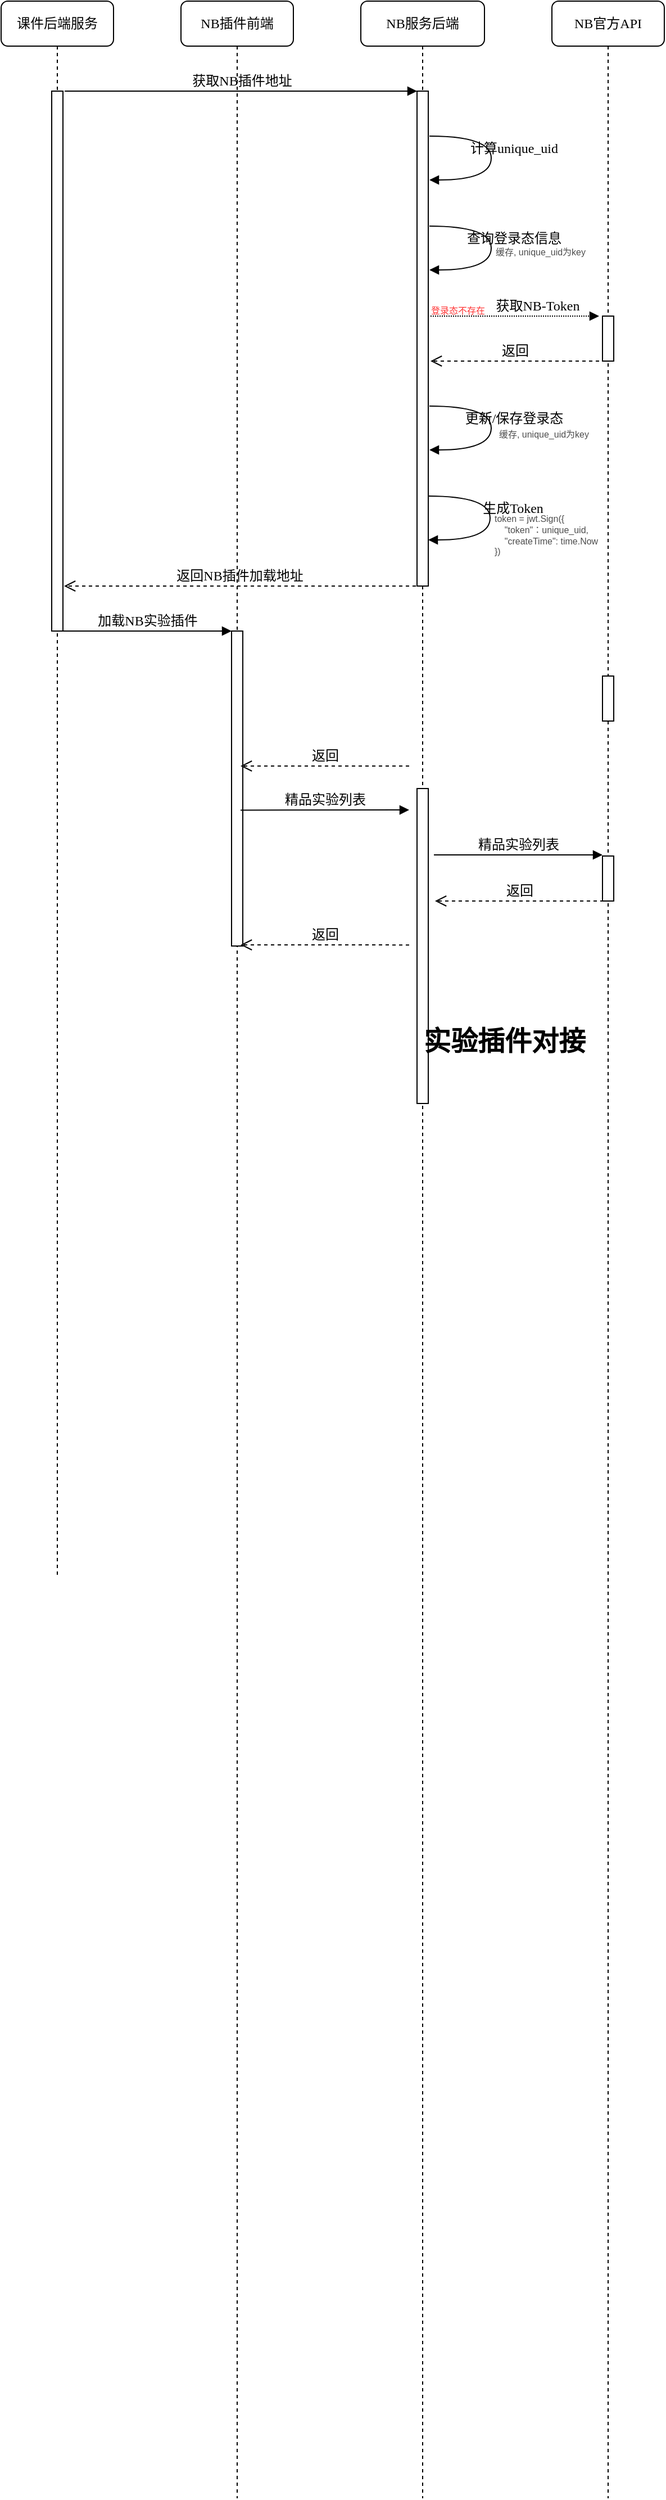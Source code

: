 <mxfile version="24.7.7">
  <diagram name="第 1 页" id="R11ki24l0IiZ1_yi1Dwo">
    <mxGraphModel dx="500" dy="295" grid="1" gridSize="10" guides="1" tooltips="1" connect="1" arrows="1" fold="1" page="1" pageScale="1" pageWidth="827" pageHeight="1169" math="0" shadow="0">
      <root>
        <mxCell id="0" />
        <mxCell id="1" parent="0" />
        <mxCell id="tGxa9McU4CZV0gH0aVvl-40" value="课件后端服务" style="shape=umlLifeline;perimeter=lifelinePerimeter;whiteSpace=wrap;html=1;container=1;collapsible=0;recursiveResize=0;outlineConnect=0;rounded=1;shadow=0;comic=0;labelBackgroundColor=none;strokeWidth=1;fontFamily=Verdana;fontSize=12;align=center;" vertex="1" parent="1">
          <mxGeometry x="400" y="80" width="100" height="1400" as="geometry" />
        </mxCell>
        <mxCell id="tGxa9McU4CZV0gH0aVvl-41" value="" style="html=1;points=[];perimeter=orthogonalPerimeter;rounded=0;shadow=0;comic=0;labelBackgroundColor=none;strokeWidth=1;fontFamily=Verdana;fontSize=12;align=center;" vertex="1" parent="tGxa9McU4CZV0gH0aVvl-40">
          <mxGeometry x="45" y="80" width="10" height="480" as="geometry" />
        </mxCell>
        <mxCell id="tGxa9McU4CZV0gH0aVvl-43" value="NB插件前端" style="shape=umlLifeline;perimeter=lifelinePerimeter;whiteSpace=wrap;html=1;container=1;collapsible=0;recursiveResize=0;outlineConnect=0;rounded=1;shadow=0;comic=0;labelBackgroundColor=none;strokeWidth=1;fontFamily=Verdana;fontSize=12;align=center;" vertex="1" parent="1">
          <mxGeometry x="560" y="80" width="100" height="2220" as="geometry" />
        </mxCell>
        <mxCell id="tGxa9McU4CZV0gH0aVvl-122" value="" style="html=1;points=[];perimeter=orthogonalPerimeter;rounded=0;shadow=0;comic=0;labelBackgroundColor=none;strokeWidth=1;fontFamily=Verdana;fontSize=12;align=center;" vertex="1" parent="tGxa9McU4CZV0gH0aVvl-43">
          <mxGeometry x="45" y="560" width="10" height="280" as="geometry" />
        </mxCell>
        <mxCell id="tGxa9McU4CZV0gH0aVvl-52" value="NB服务后端" style="shape=umlLifeline;perimeter=lifelinePerimeter;whiteSpace=wrap;html=1;container=1;collapsible=0;recursiveResize=0;outlineConnect=0;rounded=1;shadow=0;comic=0;labelBackgroundColor=none;strokeWidth=1;fontFamily=Verdana;fontSize=12;align=center;" vertex="1" parent="1">
          <mxGeometry x="720" y="80" width="110" height="2220" as="geometry" />
        </mxCell>
        <mxCell id="tGxa9McU4CZV0gH0aVvl-53" value="" style="html=1;points=[];perimeter=orthogonalPerimeter;rounded=0;shadow=0;comic=0;labelBackgroundColor=none;strokeWidth=1;fontFamily=Verdana;fontSize=12;align=center;" vertex="1" parent="tGxa9McU4CZV0gH0aVvl-52">
          <mxGeometry x="50" y="80" width="10" height="440" as="geometry" />
        </mxCell>
        <mxCell id="tGxa9McU4CZV0gH0aVvl-54" value="" style="html=1;points=[];perimeter=orthogonalPerimeter;rounded=0;shadow=0;comic=0;labelBackgroundColor=none;strokeWidth=1;fontFamily=Verdana;fontSize=12;align=center;" vertex="1" parent="tGxa9McU4CZV0gH0aVvl-52">
          <mxGeometry x="50" y="700" width="10" height="280" as="geometry" />
        </mxCell>
        <mxCell id="tGxa9McU4CZV0gH0aVvl-117" value="登录态不存在" style="text;html=1;align=center;verticalAlign=middle;whiteSpace=wrap;rounded=0;fontSize=8;fontColor=#FF3333;" vertex="1" parent="tGxa9McU4CZV0gH0aVvl-52">
          <mxGeometry x="60" y="270" width="53" height="10" as="geometry" />
        </mxCell>
        <mxCell id="tGxa9McU4CZV0gH0aVvl-58" value="NB官方API" style="shape=umlLifeline;perimeter=lifelinePerimeter;whiteSpace=wrap;html=1;container=1;collapsible=0;recursiveResize=0;outlineConnect=0;rounded=1;shadow=0;comic=0;labelBackgroundColor=none;strokeWidth=1;fontFamily=Verdana;fontSize=12;align=center;" vertex="1" parent="1">
          <mxGeometry x="890" y="80" width="100" height="2220" as="geometry" />
        </mxCell>
        <mxCell id="tGxa9McU4CZV0gH0aVvl-59" value="" style="html=1;points=[];perimeter=orthogonalPerimeter;rounded=0;shadow=0;comic=0;labelBackgroundColor=none;strokeWidth=1;fontFamily=Verdana;fontSize=12;align=center;" vertex="1" parent="tGxa9McU4CZV0gH0aVvl-58">
          <mxGeometry x="45" y="280" width="10" height="40" as="geometry" />
        </mxCell>
        <mxCell id="tGxa9McU4CZV0gH0aVvl-60" value="" style="html=1;points=[];perimeter=orthogonalPerimeter;rounded=0;shadow=0;comic=0;labelBackgroundColor=none;strokeWidth=1;fontFamily=Verdana;fontSize=12;align=center;" vertex="1" parent="tGxa9McU4CZV0gH0aVvl-58">
          <mxGeometry x="45" y="600" width="10" height="40" as="geometry" />
        </mxCell>
        <mxCell id="tGxa9McU4CZV0gH0aVvl-61" value="精品实验列表" style="html=1;verticalAlign=bottom;endArrow=block;entryX=0;entryY=0;labelBackgroundColor=none;fontFamily=Verdana;fontSize=12;edgeStyle=elbowEdgeStyle;elbow=vertical;" edge="1" parent="tGxa9McU4CZV0gH0aVvl-58">
          <mxGeometry relative="1" as="geometry">
            <mxPoint x="-105" y="759" as="sourcePoint" />
            <mxPoint x="45" y="759" as="targetPoint" />
          </mxGeometry>
        </mxCell>
        <mxCell id="tGxa9McU4CZV0gH0aVvl-62" value="返回" style="html=1;verticalAlign=bottom;endArrow=open;dashed=1;endSize=8;labelBackgroundColor=none;fontFamily=Verdana;fontSize=12;edgeStyle=elbowEdgeStyle;elbow=vertical;" edge="1" parent="tGxa9McU4CZV0gH0aVvl-58">
          <mxGeometry x="-0.003" relative="1" as="geometry">
            <mxPoint x="-104" y="800" as="targetPoint" />
            <Array as="points" />
            <mxPoint x="46" y="800" as="sourcePoint" />
            <mxPoint as="offset" />
          </mxGeometry>
        </mxCell>
        <mxCell id="tGxa9McU4CZV0gH0aVvl-63" value="" style="html=1;points=[];perimeter=orthogonalPerimeter;rounded=0;shadow=0;comic=0;labelBackgroundColor=none;strokeWidth=1;fontFamily=Verdana;fontSize=12;align=center;" vertex="1" parent="tGxa9McU4CZV0gH0aVvl-58">
          <mxGeometry x="45" y="760" width="10" height="40" as="geometry" />
        </mxCell>
        <mxCell id="tGxa9McU4CZV0gH0aVvl-120" value="缓存, unique_uid为key" style="text;html=1;align=center;verticalAlign=middle;whiteSpace=wrap;rounded=0;fontSize=8;fontColor=#4D4D4D;" vertex="1" parent="tGxa9McU4CZV0gH0aVvl-58">
          <mxGeometry x="-50" y="380" width="86" height="10" as="geometry" />
        </mxCell>
        <mxCell id="tGxa9McU4CZV0gH0aVvl-67" value="计算unique_uid" style="html=1;verticalAlign=bottom;endArrow=block;labelBackgroundColor=none;fontFamily=Verdana;fontSize=12;elbow=vertical;edgeStyle=orthogonalEdgeStyle;curved=1;exitX=1.038;exitY=0.345;exitPerimeter=0;entryX=1.027;entryY=0.831;entryDx=0;entryDy=0;entryPerimeter=0;" edge="1" parent="1">
          <mxGeometry x="0.007" y="20" relative="1" as="geometry">
            <mxPoint x="781" y="200" as="sourcePoint" />
            <mxPoint x="781" y="239" as="targetPoint" />
            <Array as="points">
              <mxPoint x="836" y="200" />
              <mxPoint x="836" y="239" />
            </Array>
            <mxPoint as="offset" />
          </mxGeometry>
        </mxCell>
        <mxCell id="tGxa9McU4CZV0gH0aVvl-68" value="获取NB-Token" style="html=1;verticalAlign=bottom;endArrow=block;labelBackgroundColor=none;fontFamily=Verdana;fontSize=12;edgeStyle=elbowEdgeStyle;elbow=vertical;dashed=1;dashPattern=1 1;" edge="1" parent="1">
          <mxGeometry x="0.267" relative="1" as="geometry">
            <mxPoint x="782" y="360" as="sourcePoint" />
            <Array as="points">
              <mxPoint x="837" y="360" />
              <mxPoint x="847" y="420" />
              <mxPoint x="887" y="430" />
              <mxPoint x="867" y="390" />
              <mxPoint x="787" y="280" />
            </Array>
            <mxPoint x="932" y="360" as="targetPoint" />
            <mxPoint as="offset" />
          </mxGeometry>
        </mxCell>
        <mxCell id="tGxa9McU4CZV0gH0aVvl-69" value="返回" style="html=1;verticalAlign=bottom;endArrow=open;dashed=1;endSize=8;labelBackgroundColor=none;fontFamily=Verdana;fontSize=12;edgeStyle=elbowEdgeStyle;elbow=vertical;" edge="1" parent="1">
          <mxGeometry x="0.003" relative="1" as="geometry">
            <mxPoint x="782" y="400.0" as="targetPoint" />
            <Array as="points" />
            <mxPoint x="932" y="400.0" as="sourcePoint" />
            <mxPoint as="offset" />
          </mxGeometry>
        </mxCell>
        <mxCell id="tGxa9McU4CZV0gH0aVvl-70" value="更新/保存登录态" style="html=1;verticalAlign=bottom;endArrow=block;labelBackgroundColor=none;fontFamily=Verdana;fontSize=12;elbow=vertical;edgeStyle=orthogonalEdgeStyle;curved=1;exitX=1.038;exitY=0.345;exitPerimeter=0;entryX=1.027;entryY=0.831;entryDx=0;entryDy=0;entryPerimeter=0;" edge="1" parent="1">
          <mxGeometry x="0.007" y="20" relative="1" as="geometry">
            <mxPoint x="781" y="440" as="sourcePoint" />
            <mxPoint x="781" y="479" as="targetPoint" />
            <Array as="points">
              <mxPoint x="836" y="440" />
              <mxPoint x="836" y="479" />
            </Array>
            <mxPoint as="offset" />
          </mxGeometry>
        </mxCell>
        <mxCell id="tGxa9McU4CZV0gH0aVvl-71" value="返回NB插件加载地址" style="html=1;verticalAlign=bottom;endArrow=open;dashed=1;endSize=8;labelBackgroundColor=none;fontFamily=Verdana;fontSize=12;edgeStyle=elbowEdgeStyle;elbow=vertical;" edge="1" parent="1">
          <mxGeometry x="0.003" relative="1" as="geometry">
            <mxPoint x="456" y="600" as="targetPoint" />
            <Array as="points" />
            <mxPoint x="769" y="600" as="sourcePoint" />
            <mxPoint as="offset" />
          </mxGeometry>
        </mxCell>
        <mxCell id="tGxa9McU4CZV0gH0aVvl-75" value="返回" style="html=1;verticalAlign=bottom;endArrow=open;dashed=1;endSize=8;labelBackgroundColor=none;fontFamily=Verdana;fontSize=12;edgeStyle=elbowEdgeStyle;elbow=vertical;" edge="1" parent="1">
          <mxGeometry x="-0.003" relative="1" as="geometry">
            <mxPoint x="613" y="760" as="targetPoint" />
            <Array as="points" />
            <mxPoint x="763" y="760" as="sourcePoint" />
            <mxPoint as="offset" />
          </mxGeometry>
        </mxCell>
        <mxCell id="tGxa9McU4CZV0gH0aVvl-76" value="精品实验列表" style="html=1;verticalAlign=bottom;endArrow=block;entryX=0;entryY=0;labelBackgroundColor=none;fontFamily=Verdana;fontSize=12;edgeStyle=elbowEdgeStyle;elbow=vertical;" edge="1" parent="1">
          <mxGeometry relative="1" as="geometry">
            <mxPoint x="613" y="799.21" as="sourcePoint" />
            <mxPoint x="763" y="799.21" as="targetPoint" />
          </mxGeometry>
        </mxCell>
        <mxCell id="tGxa9McU4CZV0gH0aVvl-77" value="返回" style="html=1;verticalAlign=bottom;endArrow=open;dashed=1;endSize=8;labelBackgroundColor=none;fontFamily=Verdana;fontSize=12;edgeStyle=elbowEdgeStyle;elbow=vertical;" edge="1" parent="1">
          <mxGeometry x="-0.003" relative="1" as="geometry">
            <mxPoint x="613" y="919.07" as="targetPoint" />
            <Array as="points" />
            <mxPoint x="763" y="919.07" as="sourcePoint" />
            <mxPoint as="offset" />
          </mxGeometry>
        </mxCell>
        <mxCell id="tGxa9McU4CZV0gH0aVvl-112" value="实验插件对接" style="text;html=1;align=center;verticalAlign=middle;whiteSpace=wrap;rounded=0;fontSize=24;fontStyle=1" vertex="1" parent="1">
          <mxGeometry x="771" y="990" width="154" height="30" as="geometry" />
        </mxCell>
        <mxCell id="tGxa9McU4CZV0gH0aVvl-44" value="获取NB插件地址" style="html=1;verticalAlign=bottom;endArrow=block;labelBackgroundColor=none;fontFamily=Verdana;fontSize=12;edgeStyle=elbowEdgeStyle;elbow=vertical;" edge="1" parent="1">
          <mxGeometry x="0.002" relative="1" as="geometry">
            <mxPoint x="456.5" y="160" as="sourcePoint" />
            <mxPoint x="770" y="160" as="targetPoint" />
            <mxPoint as="offset" />
          </mxGeometry>
        </mxCell>
        <mxCell id="tGxa9McU4CZV0gH0aVvl-116" value="查询登录态信息" style="html=1;verticalAlign=bottom;endArrow=block;labelBackgroundColor=none;fontFamily=Verdana;fontSize=12;elbow=vertical;edgeStyle=orthogonalEdgeStyle;curved=1;exitX=1.038;exitY=0.345;exitPerimeter=0;entryX=1.027;entryY=0.831;entryDx=0;entryDy=0;entryPerimeter=0;" edge="1" parent="1">
          <mxGeometry x="0.007" y="20" relative="1" as="geometry">
            <mxPoint x="781" y="280" as="sourcePoint" />
            <mxPoint x="781" y="319" as="targetPoint" />
            <Array as="points">
              <mxPoint x="836" y="280" />
              <mxPoint x="836" y="319" />
            </Array>
            <mxPoint as="offset" />
          </mxGeometry>
        </mxCell>
        <mxCell id="tGxa9McU4CZV0gH0aVvl-118" value="生成Token" style="html=1;verticalAlign=bottom;endArrow=block;labelBackgroundColor=none;fontFamily=Verdana;fontSize=12;elbow=vertical;edgeStyle=orthogonalEdgeStyle;curved=1;exitX=1.038;exitY=0.345;exitPerimeter=0;entryX=1.027;entryY=0.831;entryDx=0;entryDy=0;entryPerimeter=0;" edge="1" parent="1">
          <mxGeometry x="0.007" y="20" relative="1" as="geometry">
            <mxPoint x="780" y="520" as="sourcePoint" />
            <mxPoint x="780" y="559" as="targetPoint" />
            <Array as="points">
              <mxPoint x="835" y="520" />
              <mxPoint x="835" y="559" />
            </Array>
            <mxPoint as="offset" />
          </mxGeometry>
        </mxCell>
        <mxCell id="tGxa9McU4CZV0gH0aVvl-119" value="缓存, unique_uid为key" style="text;html=1;align=center;verticalAlign=middle;whiteSpace=wrap;rounded=0;fontSize=8;fontColor=#4D4D4D;" vertex="1" parent="1">
          <mxGeometry x="837" y="298" width="86" height="10" as="geometry" />
        </mxCell>
        <mxCell id="tGxa9McU4CZV0gH0aVvl-121" value="token = jwt.Sign({&lt;div&gt;&amp;nbsp; &amp;nbsp; &quot;token&quot;：unique_uid,&lt;/div&gt;&lt;div&gt;&amp;nbsp; &amp;nbsp; &quot;createTime&quot;: time.Now&lt;/div&gt;&lt;div&gt;})&lt;/div&gt;" style="text;html=1;align=left;verticalAlign=middle;whiteSpace=wrap;rounded=0;fontSize=8;fontColor=#4D4D4D;" vertex="1" parent="1">
          <mxGeometry x="837" y="540" width="103" height="30" as="geometry" />
        </mxCell>
        <mxCell id="tGxa9McU4CZV0gH0aVvl-123" value="加载NB实验插件" style="html=1;verticalAlign=bottom;endArrow=block;entryX=0;entryY=0;labelBackgroundColor=none;fontFamily=Verdana;fontSize=12;edgeStyle=elbowEdgeStyle;elbow=vertical;" edge="1" parent="1">
          <mxGeometry relative="1" as="geometry">
            <mxPoint x="455" y="640" as="sourcePoint" />
            <mxPoint x="605" y="640" as="targetPoint" />
          </mxGeometry>
        </mxCell>
      </root>
    </mxGraphModel>
  </diagram>
</mxfile>
